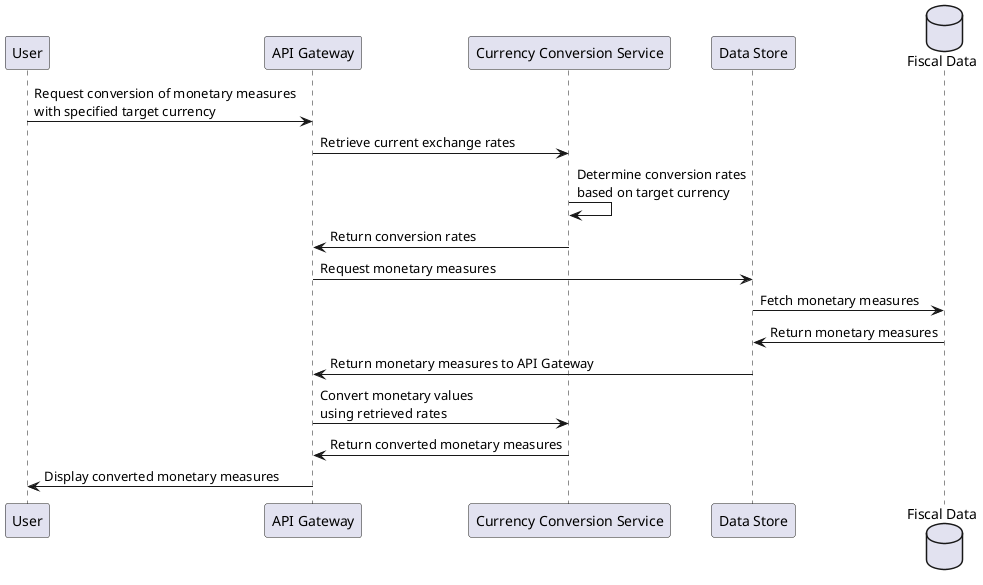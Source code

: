 @startuml
participant User as U
participant "API Gateway" as A
participant "Currency Conversion Service" as CCS
participant "Data Store" as DS
database "Fiscal Data" as FD

U -> A: Request conversion of monetary measures\nwith specified target currency
A -> CCS: Retrieve current exchange rates
CCS -> CCS: Determine conversion rates\nbased on target currency
CCS -> A: Return conversion rates
A -> DS: Request monetary measures
DS -> FD: Fetch monetary measures
FD -> DS: Return monetary measures
DS -> A: Return monetary measures to API Gateway
A -> CCS: Convert monetary values\nusing retrieved rates
CCS -> A: Return converted monetary measures
A -> U: Display converted monetary measures

@enduml